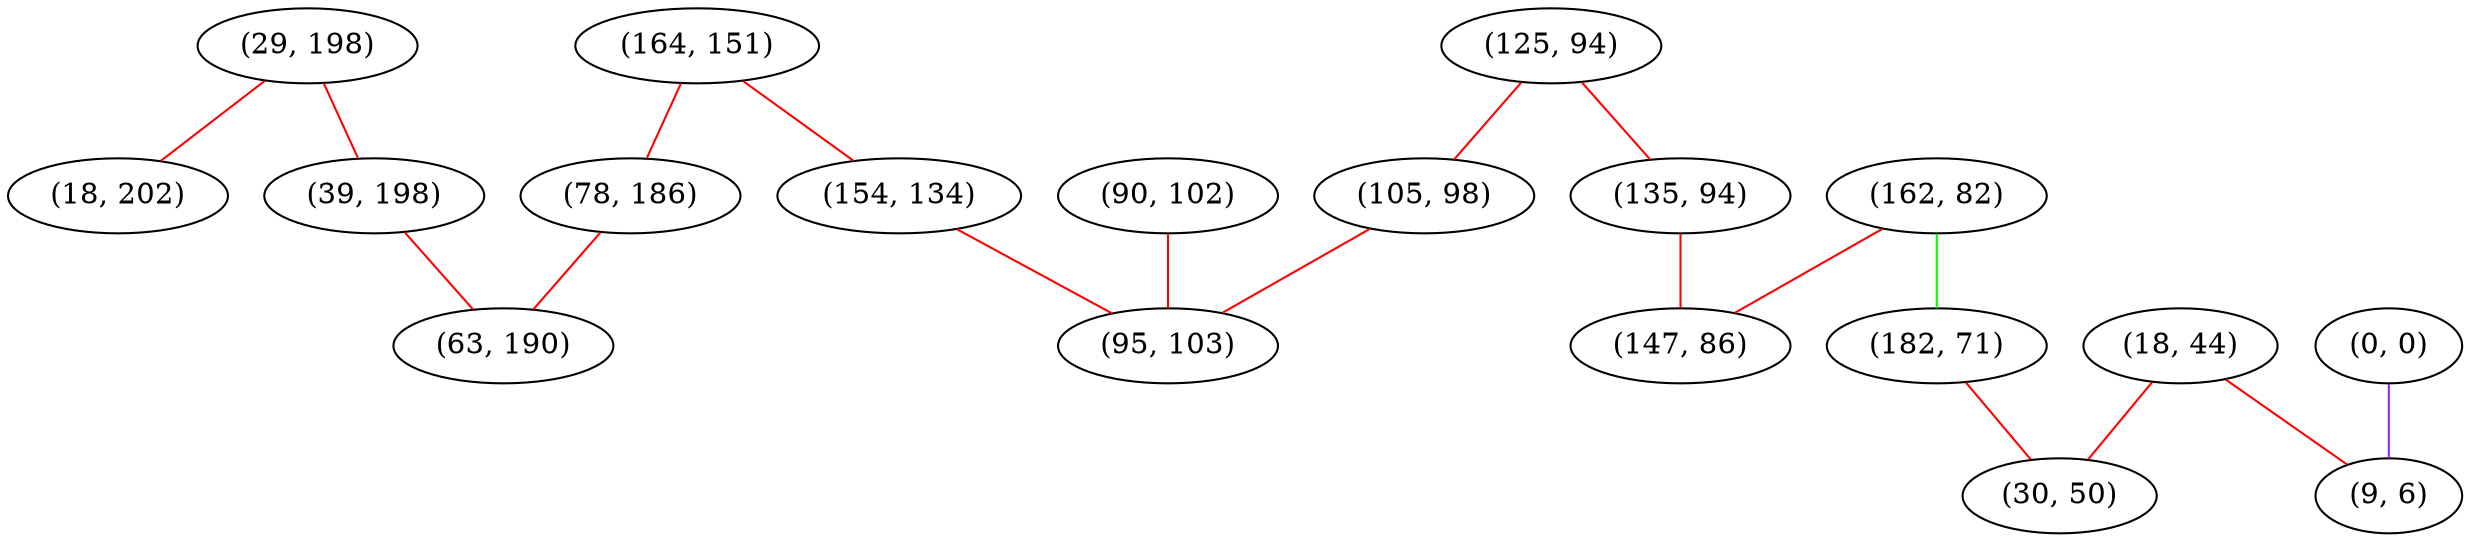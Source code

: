 graph "" {
"(29, 198)";
"(90, 102)";
"(18, 44)";
"(162, 82)";
"(125, 94)";
"(18, 202)";
"(39, 198)";
"(164, 151)";
"(0, 0)";
"(154, 134)";
"(105, 98)";
"(135, 94)";
"(78, 186)";
"(182, 71)";
"(147, 86)";
"(63, 190)";
"(30, 50)";
"(9, 6)";
"(95, 103)";
"(29, 198)" -- "(39, 198)"  [color=red, key=0, weight=1];
"(29, 198)" -- "(18, 202)"  [color=red, key=0, weight=1];
"(90, 102)" -- "(95, 103)"  [color=red, key=0, weight=1];
"(18, 44)" -- "(30, 50)"  [color=red, key=0, weight=1];
"(18, 44)" -- "(9, 6)"  [color=red, key=0, weight=1];
"(162, 82)" -- "(182, 71)"  [color=green, key=0, weight=2];
"(162, 82)" -- "(147, 86)"  [color=red, key=0, weight=1];
"(125, 94)" -- "(105, 98)"  [color=red, key=0, weight=1];
"(125, 94)" -- "(135, 94)"  [color=red, key=0, weight=1];
"(39, 198)" -- "(63, 190)"  [color=red, key=0, weight=1];
"(164, 151)" -- "(78, 186)"  [color=red, key=0, weight=1];
"(164, 151)" -- "(154, 134)"  [color=red, key=0, weight=1];
"(0, 0)" -- "(9, 6)"  [color=purple, key=0, weight=4];
"(154, 134)" -- "(95, 103)"  [color=red, key=0, weight=1];
"(105, 98)" -- "(95, 103)"  [color=red, key=0, weight=1];
"(135, 94)" -- "(147, 86)"  [color=red, key=0, weight=1];
"(78, 186)" -- "(63, 190)"  [color=red, key=0, weight=1];
"(182, 71)" -- "(30, 50)"  [color=red, key=0, weight=1];
}
